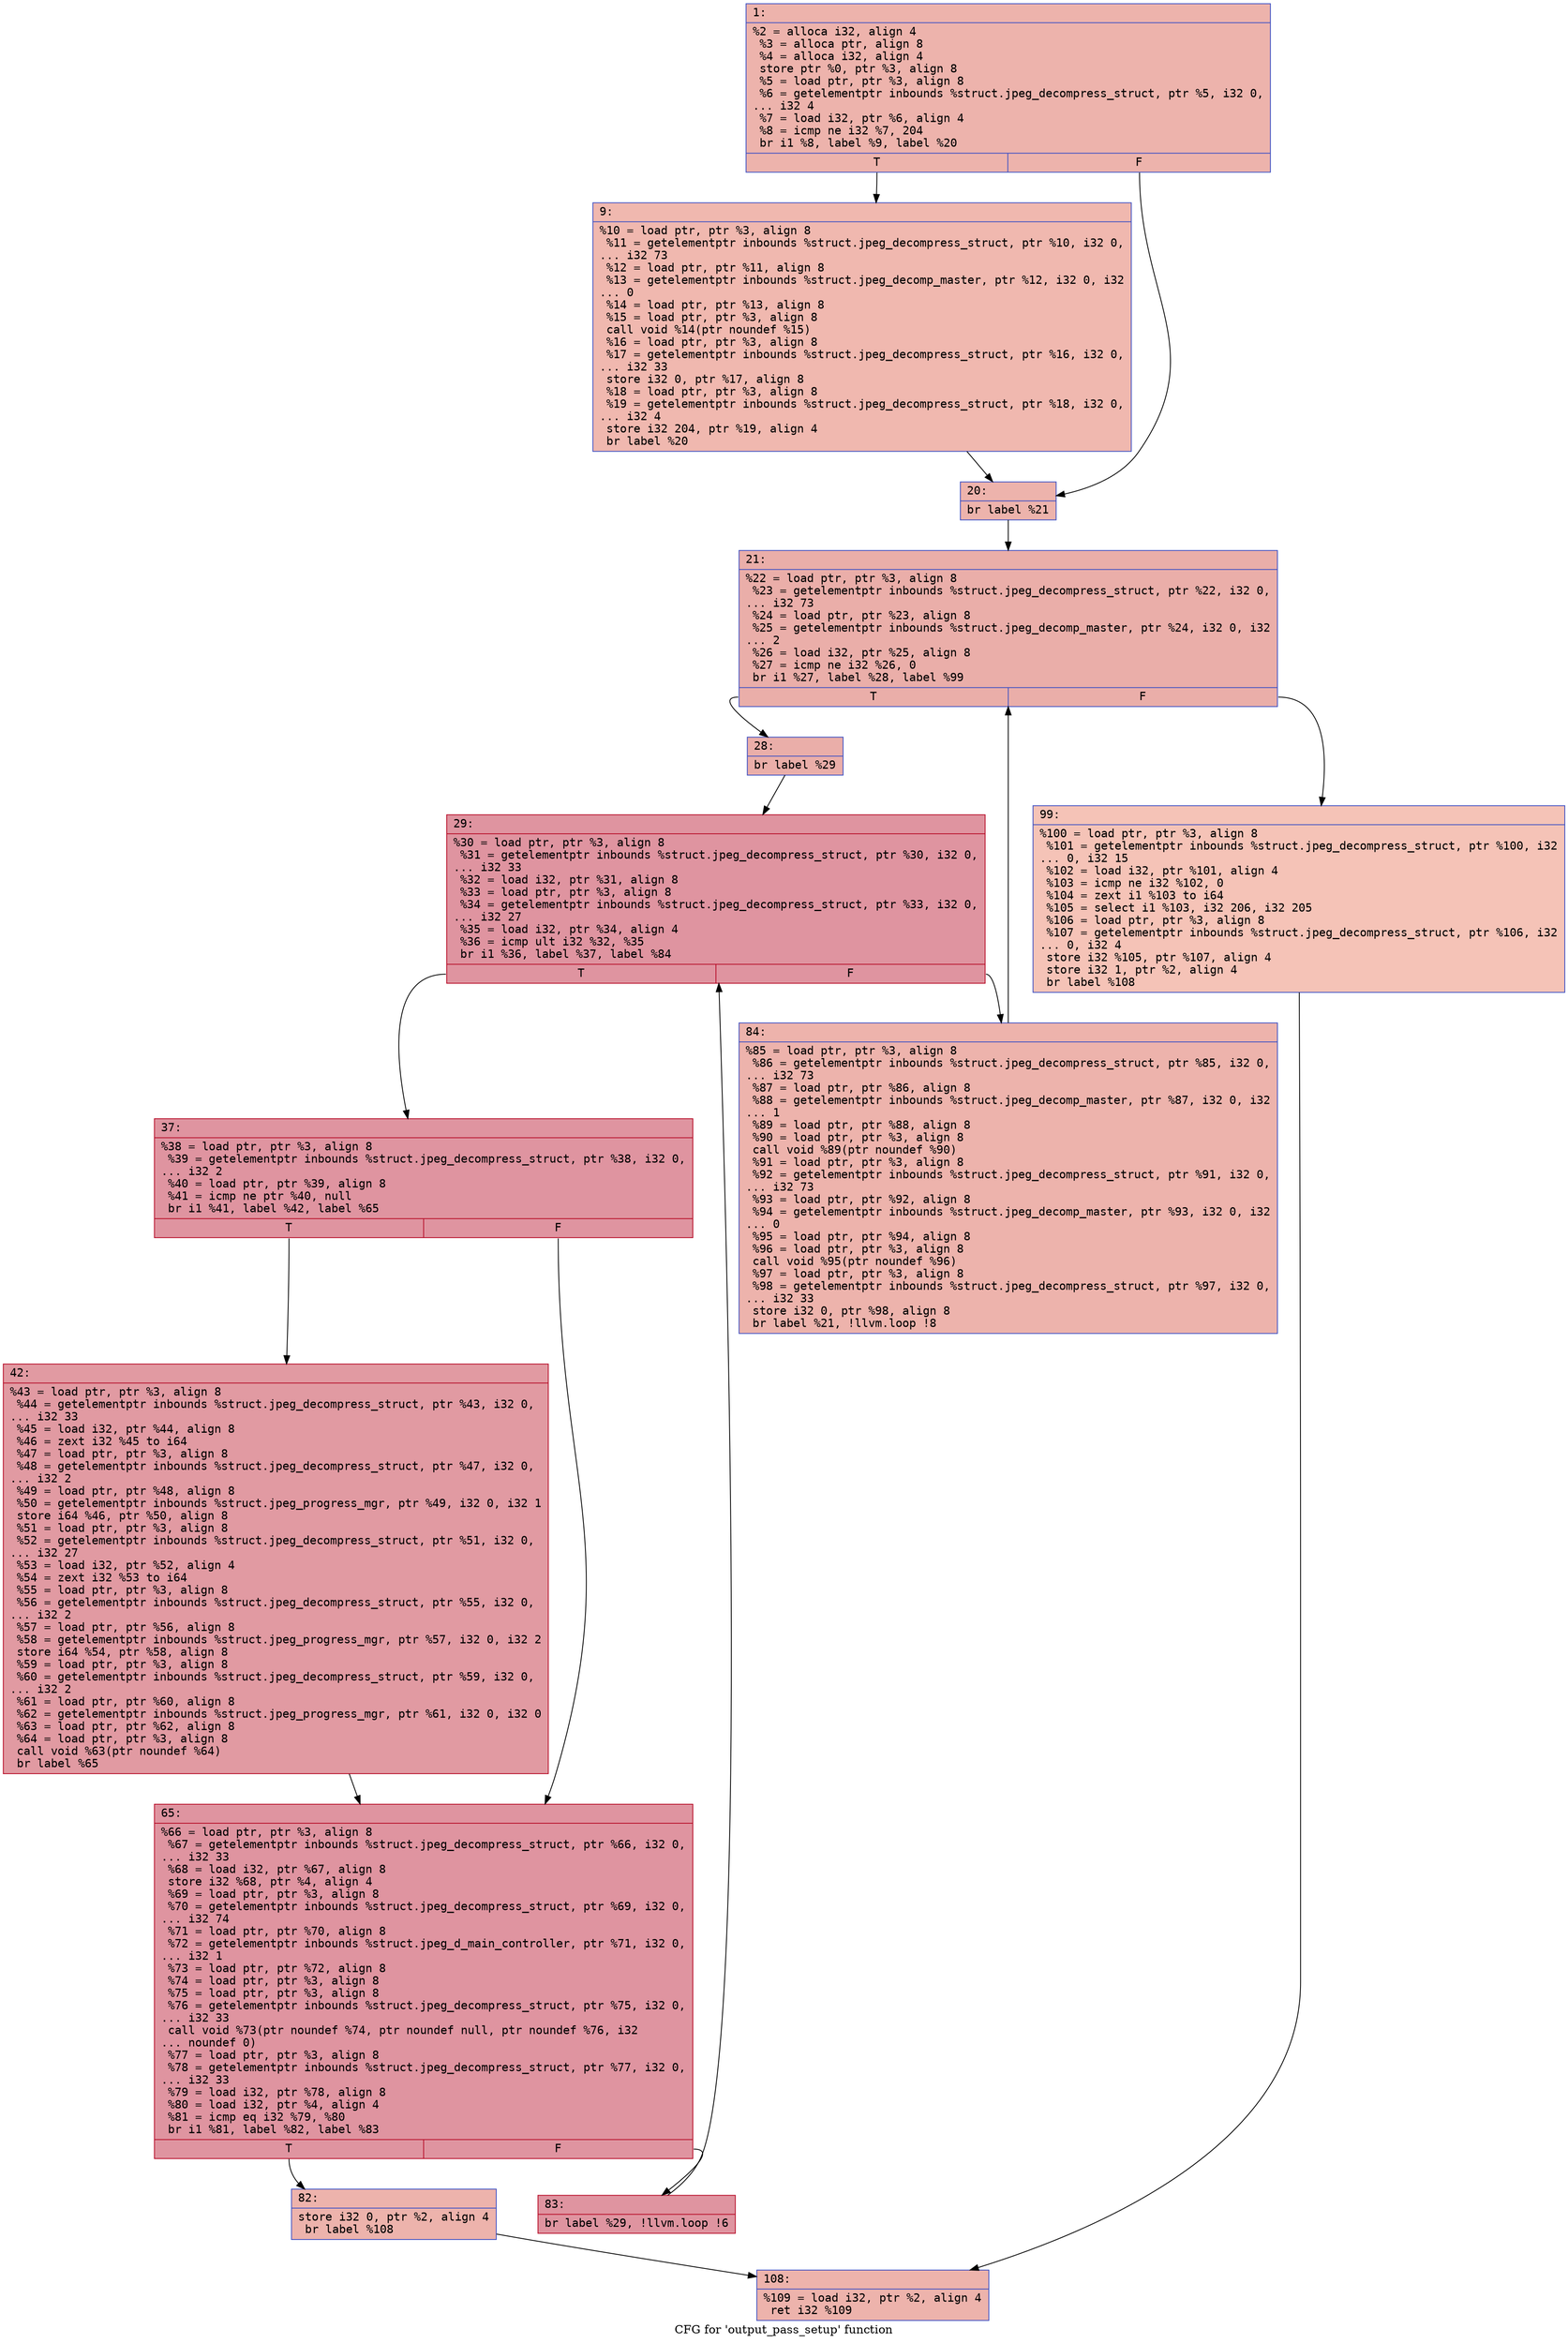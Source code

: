 digraph "CFG for 'output_pass_setup' function" {
	label="CFG for 'output_pass_setup' function";

	Node0x600000d16760 [shape=record,color="#3d50c3ff", style=filled, fillcolor="#d6524470" fontname="Courier",label="{1:\l|  %2 = alloca i32, align 4\l  %3 = alloca ptr, align 8\l  %4 = alloca i32, align 4\l  store ptr %0, ptr %3, align 8\l  %5 = load ptr, ptr %3, align 8\l  %6 = getelementptr inbounds %struct.jpeg_decompress_struct, ptr %5, i32 0,\l... i32 4\l  %7 = load i32, ptr %6, align 4\l  %8 = icmp ne i32 %7, 204\l  br i1 %8, label %9, label %20\l|{<s0>T|<s1>F}}"];
	Node0x600000d16760:s0 -> Node0x600000d167b0[tooltip="1 -> 9\nProbability 50.00%" ];
	Node0x600000d16760:s1 -> Node0x600000d16800[tooltip="1 -> 20\nProbability 50.00%" ];
	Node0x600000d167b0 [shape=record,color="#3d50c3ff", style=filled, fillcolor="#dc5d4a70" fontname="Courier",label="{9:\l|  %10 = load ptr, ptr %3, align 8\l  %11 = getelementptr inbounds %struct.jpeg_decompress_struct, ptr %10, i32 0,\l... i32 73\l  %12 = load ptr, ptr %11, align 8\l  %13 = getelementptr inbounds %struct.jpeg_decomp_master, ptr %12, i32 0, i32\l... 0\l  %14 = load ptr, ptr %13, align 8\l  %15 = load ptr, ptr %3, align 8\l  call void %14(ptr noundef %15)\l  %16 = load ptr, ptr %3, align 8\l  %17 = getelementptr inbounds %struct.jpeg_decompress_struct, ptr %16, i32 0,\l... i32 33\l  store i32 0, ptr %17, align 8\l  %18 = load ptr, ptr %3, align 8\l  %19 = getelementptr inbounds %struct.jpeg_decompress_struct, ptr %18, i32 0,\l... i32 4\l  store i32 204, ptr %19, align 4\l  br label %20\l}"];
	Node0x600000d167b0 -> Node0x600000d16800[tooltip="9 -> 20\nProbability 100.00%" ];
	Node0x600000d16800 [shape=record,color="#3d50c3ff", style=filled, fillcolor="#d6524470" fontname="Courier",label="{20:\l|  br label %21\l}"];
	Node0x600000d16800 -> Node0x600000d16850[tooltip="20 -> 21\nProbability 100.00%" ];
	Node0x600000d16850 [shape=record,color="#3d50c3ff", style=filled, fillcolor="#d0473d70" fontname="Courier",label="{21:\l|  %22 = load ptr, ptr %3, align 8\l  %23 = getelementptr inbounds %struct.jpeg_decompress_struct, ptr %22, i32 0,\l... i32 73\l  %24 = load ptr, ptr %23, align 8\l  %25 = getelementptr inbounds %struct.jpeg_decomp_master, ptr %24, i32 0, i32\l... 2\l  %26 = load i32, ptr %25, align 8\l  %27 = icmp ne i32 %26, 0\l  br i1 %27, label %28, label %99\l|{<s0>T|<s1>F}}"];
	Node0x600000d16850:s0 -> Node0x600000d168a0[tooltip="21 -> 28\nProbability 96.88%" ];
	Node0x600000d16850:s1 -> Node0x600000d16b20[tooltip="21 -> 99\nProbability 3.12%" ];
	Node0x600000d168a0 [shape=record,color="#3d50c3ff", style=filled, fillcolor="#d0473d70" fontname="Courier",label="{28:\l|  br label %29\l}"];
	Node0x600000d168a0 -> Node0x600000d168f0[tooltip="28 -> 29\nProbability 100.00%" ];
	Node0x600000d168f0 [shape=record,color="#b70d28ff", style=filled, fillcolor="#b70d2870" fontname="Courier",label="{29:\l|  %30 = load ptr, ptr %3, align 8\l  %31 = getelementptr inbounds %struct.jpeg_decompress_struct, ptr %30, i32 0,\l... i32 33\l  %32 = load i32, ptr %31, align 8\l  %33 = load ptr, ptr %3, align 8\l  %34 = getelementptr inbounds %struct.jpeg_decompress_struct, ptr %33, i32 0,\l... i32 27\l  %35 = load i32, ptr %34, align 4\l  %36 = icmp ult i32 %32, %35\l  br i1 %36, label %37, label %84\l|{<s0>T|<s1>F}}"];
	Node0x600000d168f0:s0 -> Node0x600000d16940[tooltip="29 -> 37\nProbability 96.88%" ];
	Node0x600000d168f0:s1 -> Node0x600000d16ad0[tooltip="29 -> 84\nProbability 3.12%" ];
	Node0x600000d16940 [shape=record,color="#b70d28ff", style=filled, fillcolor="#b70d2870" fontname="Courier",label="{37:\l|  %38 = load ptr, ptr %3, align 8\l  %39 = getelementptr inbounds %struct.jpeg_decompress_struct, ptr %38, i32 0,\l... i32 2\l  %40 = load ptr, ptr %39, align 8\l  %41 = icmp ne ptr %40, null\l  br i1 %41, label %42, label %65\l|{<s0>T|<s1>F}}"];
	Node0x600000d16940:s0 -> Node0x600000d16990[tooltip="37 -> 42\nProbability 62.50%" ];
	Node0x600000d16940:s1 -> Node0x600000d169e0[tooltip="37 -> 65\nProbability 37.50%" ];
	Node0x600000d16990 [shape=record,color="#b70d28ff", style=filled, fillcolor="#bb1b2c70" fontname="Courier",label="{42:\l|  %43 = load ptr, ptr %3, align 8\l  %44 = getelementptr inbounds %struct.jpeg_decompress_struct, ptr %43, i32 0,\l... i32 33\l  %45 = load i32, ptr %44, align 8\l  %46 = zext i32 %45 to i64\l  %47 = load ptr, ptr %3, align 8\l  %48 = getelementptr inbounds %struct.jpeg_decompress_struct, ptr %47, i32 0,\l... i32 2\l  %49 = load ptr, ptr %48, align 8\l  %50 = getelementptr inbounds %struct.jpeg_progress_mgr, ptr %49, i32 0, i32 1\l  store i64 %46, ptr %50, align 8\l  %51 = load ptr, ptr %3, align 8\l  %52 = getelementptr inbounds %struct.jpeg_decompress_struct, ptr %51, i32 0,\l... i32 27\l  %53 = load i32, ptr %52, align 4\l  %54 = zext i32 %53 to i64\l  %55 = load ptr, ptr %3, align 8\l  %56 = getelementptr inbounds %struct.jpeg_decompress_struct, ptr %55, i32 0,\l... i32 2\l  %57 = load ptr, ptr %56, align 8\l  %58 = getelementptr inbounds %struct.jpeg_progress_mgr, ptr %57, i32 0, i32 2\l  store i64 %54, ptr %58, align 8\l  %59 = load ptr, ptr %3, align 8\l  %60 = getelementptr inbounds %struct.jpeg_decompress_struct, ptr %59, i32 0,\l... i32 2\l  %61 = load ptr, ptr %60, align 8\l  %62 = getelementptr inbounds %struct.jpeg_progress_mgr, ptr %61, i32 0, i32 0\l  %63 = load ptr, ptr %62, align 8\l  %64 = load ptr, ptr %3, align 8\l  call void %63(ptr noundef %64)\l  br label %65\l}"];
	Node0x600000d16990 -> Node0x600000d169e0[tooltip="42 -> 65\nProbability 100.00%" ];
	Node0x600000d169e0 [shape=record,color="#b70d28ff", style=filled, fillcolor="#b70d2870" fontname="Courier",label="{65:\l|  %66 = load ptr, ptr %3, align 8\l  %67 = getelementptr inbounds %struct.jpeg_decompress_struct, ptr %66, i32 0,\l... i32 33\l  %68 = load i32, ptr %67, align 8\l  store i32 %68, ptr %4, align 4\l  %69 = load ptr, ptr %3, align 8\l  %70 = getelementptr inbounds %struct.jpeg_decompress_struct, ptr %69, i32 0,\l... i32 74\l  %71 = load ptr, ptr %70, align 8\l  %72 = getelementptr inbounds %struct.jpeg_d_main_controller, ptr %71, i32 0,\l... i32 1\l  %73 = load ptr, ptr %72, align 8\l  %74 = load ptr, ptr %3, align 8\l  %75 = load ptr, ptr %3, align 8\l  %76 = getelementptr inbounds %struct.jpeg_decompress_struct, ptr %75, i32 0,\l... i32 33\l  call void %73(ptr noundef %74, ptr noundef null, ptr noundef %76, i32\l... noundef 0)\l  %77 = load ptr, ptr %3, align 8\l  %78 = getelementptr inbounds %struct.jpeg_decompress_struct, ptr %77, i32 0,\l... i32 33\l  %79 = load i32, ptr %78, align 8\l  %80 = load i32, ptr %4, align 4\l  %81 = icmp eq i32 %79, %80\l  br i1 %81, label %82, label %83\l|{<s0>T|<s1>F}}"];
	Node0x600000d169e0:s0 -> Node0x600000d16a30[tooltip="65 -> 82\nProbability 3.12%" ];
	Node0x600000d169e0:s1 -> Node0x600000d16a80[tooltip="65 -> 83\nProbability 96.88%" ];
	Node0x600000d16a30 [shape=record,color="#3d50c3ff", style=filled, fillcolor="#d6524470" fontname="Courier",label="{82:\l|  store i32 0, ptr %2, align 4\l  br label %108\l}"];
	Node0x600000d16a30 -> Node0x600000d16b70[tooltip="82 -> 108\nProbability 100.00%" ];
	Node0x600000d16a80 [shape=record,color="#b70d28ff", style=filled, fillcolor="#b70d2870" fontname="Courier",label="{83:\l|  br label %29, !llvm.loop !6\l}"];
	Node0x600000d16a80 -> Node0x600000d168f0[tooltip="83 -> 29\nProbability 100.00%" ];
	Node0x600000d16ad0 [shape=record,color="#3d50c3ff", style=filled, fillcolor="#d6524470" fontname="Courier",label="{84:\l|  %85 = load ptr, ptr %3, align 8\l  %86 = getelementptr inbounds %struct.jpeg_decompress_struct, ptr %85, i32 0,\l... i32 73\l  %87 = load ptr, ptr %86, align 8\l  %88 = getelementptr inbounds %struct.jpeg_decomp_master, ptr %87, i32 0, i32\l... 1\l  %89 = load ptr, ptr %88, align 8\l  %90 = load ptr, ptr %3, align 8\l  call void %89(ptr noundef %90)\l  %91 = load ptr, ptr %3, align 8\l  %92 = getelementptr inbounds %struct.jpeg_decompress_struct, ptr %91, i32 0,\l... i32 73\l  %93 = load ptr, ptr %92, align 8\l  %94 = getelementptr inbounds %struct.jpeg_decomp_master, ptr %93, i32 0, i32\l... 0\l  %95 = load ptr, ptr %94, align 8\l  %96 = load ptr, ptr %3, align 8\l  call void %95(ptr noundef %96)\l  %97 = load ptr, ptr %3, align 8\l  %98 = getelementptr inbounds %struct.jpeg_decompress_struct, ptr %97, i32 0,\l... i32 33\l  store i32 0, ptr %98, align 8\l  br label %21, !llvm.loop !8\l}"];
	Node0x600000d16ad0 -> Node0x600000d16850[tooltip="84 -> 21\nProbability 100.00%" ];
	Node0x600000d16b20 [shape=record,color="#3d50c3ff", style=filled, fillcolor="#e8765c70" fontname="Courier",label="{99:\l|  %100 = load ptr, ptr %3, align 8\l  %101 = getelementptr inbounds %struct.jpeg_decompress_struct, ptr %100, i32\l... 0, i32 15\l  %102 = load i32, ptr %101, align 4\l  %103 = icmp ne i32 %102, 0\l  %104 = zext i1 %103 to i64\l  %105 = select i1 %103, i32 206, i32 205\l  %106 = load ptr, ptr %3, align 8\l  %107 = getelementptr inbounds %struct.jpeg_decompress_struct, ptr %106, i32\l... 0, i32 4\l  store i32 %105, ptr %107, align 4\l  store i32 1, ptr %2, align 4\l  br label %108\l}"];
	Node0x600000d16b20 -> Node0x600000d16b70[tooltip="99 -> 108\nProbability 100.00%" ];
	Node0x600000d16b70 [shape=record,color="#3d50c3ff", style=filled, fillcolor="#d6524470" fontname="Courier",label="{108:\l|  %109 = load i32, ptr %2, align 4\l  ret i32 %109\l}"];
}
